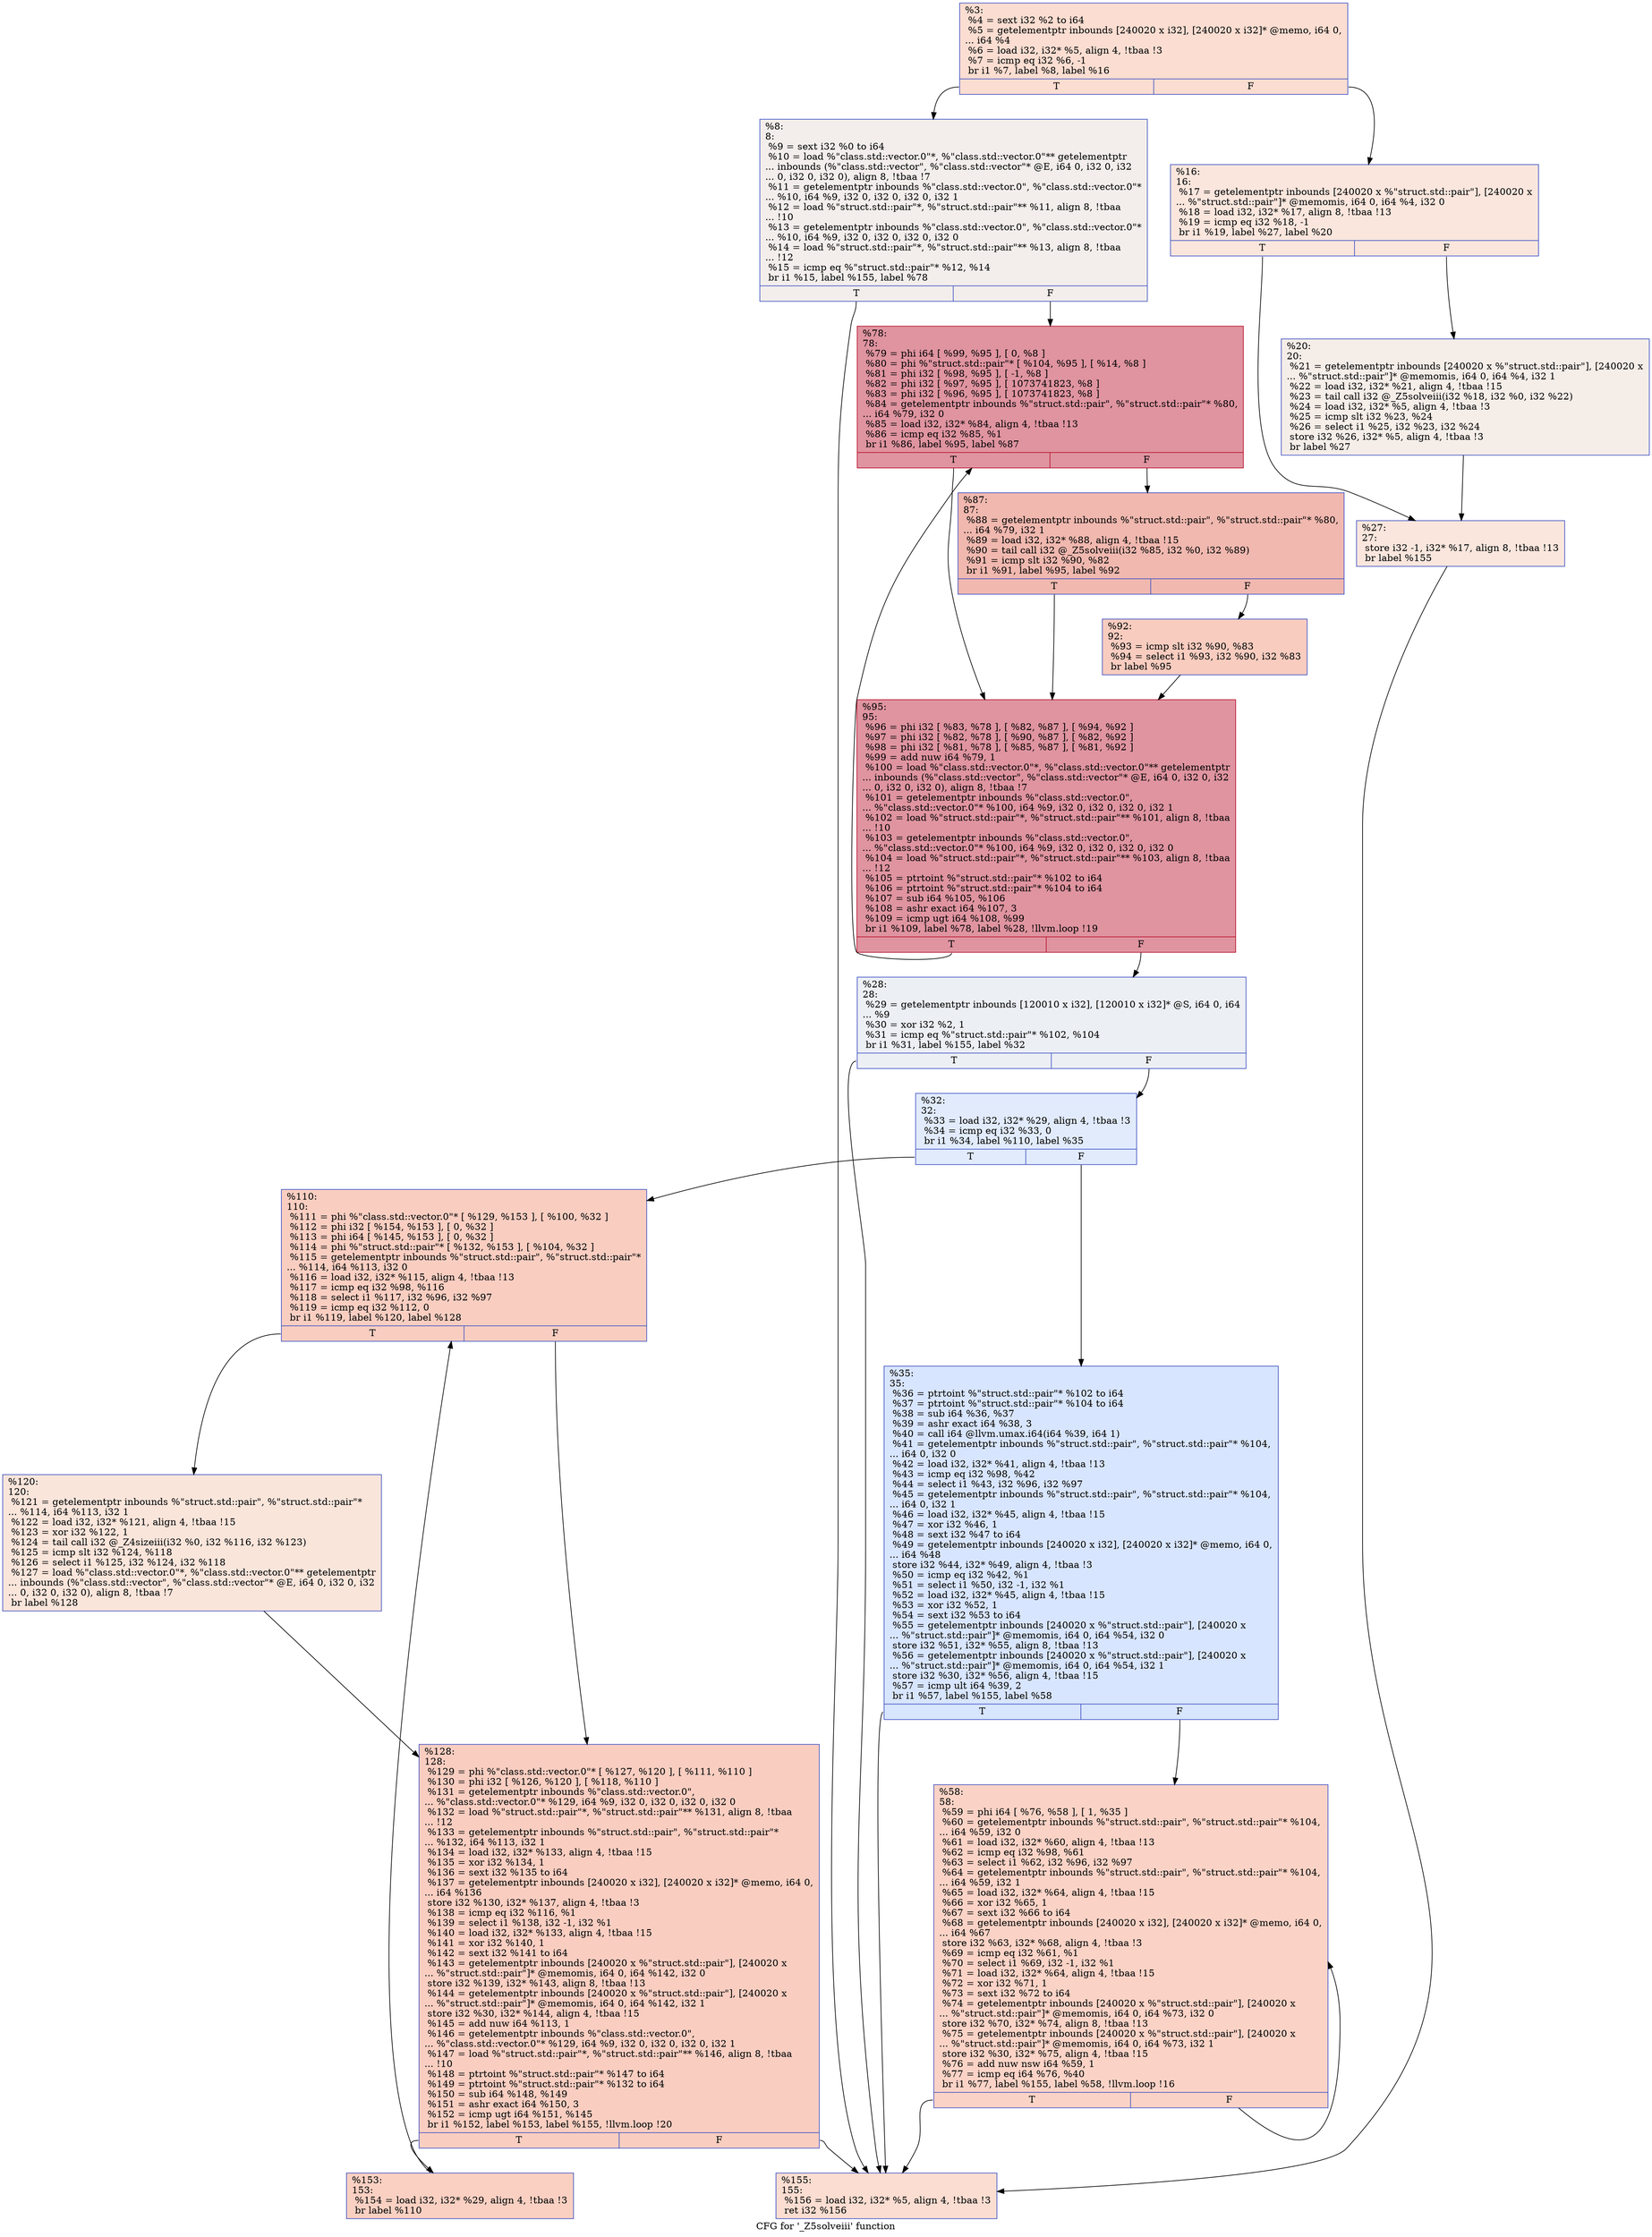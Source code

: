 digraph "CFG for '_Z5solveiii' function" {
	label="CFG for '_Z5solveiii' function";

	Node0x561387115270 [shape=record,color="#3d50c3ff", style=filled, fillcolor="#f7b39670",label="{%3:\l  %4 = sext i32 %2 to i64\l  %5 = getelementptr inbounds [240020 x i32], [240020 x i32]* @memo, i64 0,\l... i64 %4\l  %6 = load i32, i32* %5, align 4, !tbaa !3\l  %7 = icmp eq i32 %6, -1\l  br i1 %7, label %8, label %16\l|{<s0>T|<s1>F}}"];
	Node0x561387115270:s0 -> Node0x561387115540;
	Node0x561387115270:s1 -> Node0x561387115590;
	Node0x561387115540 [shape=record,color="#3d50c3ff", style=filled, fillcolor="#e5d8d170",label="{%8:\l8:                                                \l  %9 = sext i32 %0 to i64\l  %10 = load %\"class.std::vector.0\"*, %\"class.std::vector.0\"** getelementptr\l... inbounds (%\"class.std::vector\", %\"class.std::vector\"* @E, i64 0, i32 0, i32\l... 0, i32 0, i32 0), align 8, !tbaa !7\l  %11 = getelementptr inbounds %\"class.std::vector.0\", %\"class.std::vector.0\"*\l... %10, i64 %9, i32 0, i32 0, i32 0, i32 1\l  %12 = load %\"struct.std::pair\"*, %\"struct.std::pair\"** %11, align 8, !tbaa\l... !10\l  %13 = getelementptr inbounds %\"class.std::vector.0\", %\"class.std::vector.0\"*\l... %10, i64 %9, i32 0, i32 0, i32 0, i32 0\l  %14 = load %\"struct.std::pair\"*, %\"struct.std::pair\"** %13, align 8, !tbaa\l... !12\l  %15 = icmp eq %\"struct.std::pair\"* %12, %14\l  br i1 %15, label %155, label %78\l|{<s0>T|<s1>F}}"];
	Node0x561387115540:s0 -> Node0x561387115330;
	Node0x561387115540:s1 -> Node0x561387115bb0;
	Node0x561387115590 [shape=record,color="#3d50c3ff", style=filled, fillcolor="#f3c7b170",label="{%16:\l16:                                               \l  %17 = getelementptr inbounds [240020 x %\"struct.std::pair\"], [240020 x\l... %\"struct.std::pair\"]* @memomis, i64 0, i64 %4, i32 0\l  %18 = load i32, i32* %17, align 8, !tbaa !13\l  %19 = icmp eq i32 %18, -1\l  br i1 %19, label %27, label %20\l|{<s0>T|<s1>F}}"];
	Node0x561387115590:s0 -> Node0x561387116370;
	Node0x561387115590:s1 -> Node0x5613871163c0;
	Node0x5613871163c0 [shape=record,color="#3d50c3ff", style=filled, fillcolor="#e8d6cc70",label="{%20:\l20:                                               \l  %21 = getelementptr inbounds [240020 x %\"struct.std::pair\"], [240020 x\l... %\"struct.std::pair\"]* @memomis, i64 0, i64 %4, i32 1\l  %22 = load i32, i32* %21, align 4, !tbaa !15\l  %23 = tail call i32 @_Z5solveiii(i32 %18, i32 %0, i32 %22)\l  %24 = load i32, i32* %5, align 4, !tbaa !3\l  %25 = icmp slt i32 %23, %24\l  %26 = select i1 %25, i32 %23, i32 %24\l  store i32 %26, i32* %5, align 4, !tbaa !3\l  br label %27\l}"];
	Node0x5613871163c0 -> Node0x561387116370;
	Node0x561387116370 [shape=record,color="#3d50c3ff", style=filled, fillcolor="#f3c7b170",label="{%27:\l27:                                               \l  store i32 -1, i32* %17, align 8, !tbaa !13\l  br label %155\l}"];
	Node0x561387116370 -> Node0x561387115330;
	Node0x561387116970 [shape=record,color="#3d50c3ff", style=filled, fillcolor="#d4dbe670",label="{%28:\l28:                                               \l  %29 = getelementptr inbounds [120010 x i32], [120010 x i32]* @S, i64 0, i64\l... %9\l  %30 = xor i32 %2, 1\l  %31 = icmp eq %\"struct.std::pair\"* %102, %104\l  br i1 %31, label %155, label %32\l|{<s0>T|<s1>F}}"];
	Node0x561387116970:s0 -> Node0x561387115330;
	Node0x561387116970:s1 -> Node0x561387116bd0;
	Node0x561387116bd0 [shape=record,color="#3d50c3ff", style=filled, fillcolor="#bbd1f870",label="{%32:\l32:                                               \l  %33 = load i32, i32* %29, align 4, !tbaa !3\l  %34 = icmp eq i32 %33, 0\l  br i1 %34, label %110, label %35\l|{<s0>T|<s1>F}}"];
	Node0x561387116bd0:s0 -> Node0x561387116e10;
	Node0x561387116bd0:s1 -> Node0x561387116e60;
	Node0x561387116e60 [shape=record,color="#3d50c3ff", style=filled, fillcolor="#a7c5fe70",label="{%35:\l35:                                               \l  %36 = ptrtoint %\"struct.std::pair\"* %102 to i64\l  %37 = ptrtoint %\"struct.std::pair\"* %104 to i64\l  %38 = sub i64 %36, %37\l  %39 = ashr exact i64 %38, 3\l  %40 = call i64 @llvm.umax.i64(i64 %39, i64 1)\l  %41 = getelementptr inbounds %\"struct.std::pair\", %\"struct.std::pair\"* %104,\l... i64 0, i32 0\l  %42 = load i32, i32* %41, align 4, !tbaa !13\l  %43 = icmp eq i32 %98, %42\l  %44 = select i1 %43, i32 %96, i32 %97\l  %45 = getelementptr inbounds %\"struct.std::pair\", %\"struct.std::pair\"* %104,\l... i64 0, i32 1\l  %46 = load i32, i32* %45, align 4, !tbaa !15\l  %47 = xor i32 %46, 1\l  %48 = sext i32 %47 to i64\l  %49 = getelementptr inbounds [240020 x i32], [240020 x i32]* @memo, i64 0,\l... i64 %48\l  store i32 %44, i32* %49, align 4, !tbaa !3\l  %50 = icmp eq i32 %42, %1\l  %51 = select i1 %50, i32 -1, i32 %1\l  %52 = load i32, i32* %45, align 4, !tbaa !15\l  %53 = xor i32 %52, 1\l  %54 = sext i32 %53 to i64\l  %55 = getelementptr inbounds [240020 x %\"struct.std::pair\"], [240020 x\l... %\"struct.std::pair\"]* @memomis, i64 0, i64 %54, i32 0\l  store i32 %51, i32* %55, align 8, !tbaa !13\l  %56 = getelementptr inbounds [240020 x %\"struct.std::pair\"], [240020 x\l... %\"struct.std::pair\"]* @memomis, i64 0, i64 %54, i32 1\l  store i32 %30, i32* %56, align 4, !tbaa !15\l  %57 = icmp ult i64 %39, 2\l  br i1 %57, label %155, label %58\l|{<s0>T|<s1>F}}"];
	Node0x561387116e60:s0 -> Node0x561387115330;
	Node0x561387116e60:s1 -> Node0x561387117f60;
	Node0x561387117f60 [shape=record,color="#3d50c3ff", style=filled, fillcolor="#f59c7d70",label="{%58:\l58:                                               \l  %59 = phi i64 [ %76, %58 ], [ 1, %35 ]\l  %60 = getelementptr inbounds %\"struct.std::pair\", %\"struct.std::pair\"* %104,\l... i64 %59, i32 0\l  %61 = load i32, i32* %60, align 4, !tbaa !13\l  %62 = icmp eq i32 %98, %61\l  %63 = select i1 %62, i32 %96, i32 %97\l  %64 = getelementptr inbounds %\"struct.std::pair\", %\"struct.std::pair\"* %104,\l... i64 %59, i32 1\l  %65 = load i32, i32* %64, align 4, !tbaa !15\l  %66 = xor i32 %65, 1\l  %67 = sext i32 %66 to i64\l  %68 = getelementptr inbounds [240020 x i32], [240020 x i32]* @memo, i64 0,\l... i64 %67\l  store i32 %63, i32* %68, align 4, !tbaa !3\l  %69 = icmp eq i32 %61, %1\l  %70 = select i1 %69, i32 -1, i32 %1\l  %71 = load i32, i32* %64, align 4, !tbaa !15\l  %72 = xor i32 %71, 1\l  %73 = sext i32 %72 to i64\l  %74 = getelementptr inbounds [240020 x %\"struct.std::pair\"], [240020 x\l... %\"struct.std::pair\"]* @memomis, i64 0, i64 %73, i32 0\l  store i32 %70, i32* %74, align 8, !tbaa !13\l  %75 = getelementptr inbounds [240020 x %\"struct.std::pair\"], [240020 x\l... %\"struct.std::pair\"]* @memomis, i64 0, i64 %73, i32 1\l  store i32 %30, i32* %75, align 4, !tbaa !15\l  %76 = add nuw nsw i64 %59, 1\l  %77 = icmp eq i64 %76, %40\l  br i1 %77, label %155, label %58, !llvm.loop !16\l|{<s0>T|<s1>F}}"];
	Node0x561387117f60:s0 -> Node0x561387115330;
	Node0x561387117f60:s1 -> Node0x561387117f60;
	Node0x561387115bb0 [shape=record,color="#b70d28ff", style=filled, fillcolor="#b70d2870",label="{%78:\l78:                                               \l  %79 = phi i64 [ %99, %95 ], [ 0, %8 ]\l  %80 = phi %\"struct.std::pair\"* [ %104, %95 ], [ %14, %8 ]\l  %81 = phi i32 [ %98, %95 ], [ -1, %8 ]\l  %82 = phi i32 [ %97, %95 ], [ 1073741823, %8 ]\l  %83 = phi i32 [ %96, %95 ], [ 1073741823, %8 ]\l  %84 = getelementptr inbounds %\"struct.std::pair\", %\"struct.std::pair\"* %80,\l... i64 %79, i32 0\l  %85 = load i32, i32* %84, align 4, !tbaa !13\l  %86 = icmp eq i32 %85, %1\l  br i1 %86, label %95, label %87\l|{<s0>T|<s1>F}}"];
	Node0x561387115bb0:s0 -> Node0x561387118f90;
	Node0x561387115bb0:s1 -> Node0x561387119580;
	Node0x561387119580 [shape=record,color="#3d50c3ff", style=filled, fillcolor="#dc5d4a70",label="{%87:\l87:                                               \l  %88 = getelementptr inbounds %\"struct.std::pair\", %\"struct.std::pair\"* %80,\l... i64 %79, i32 1\l  %89 = load i32, i32* %88, align 4, !tbaa !15\l  %90 = tail call i32 @_Z5solveiii(i32 %85, i32 %0, i32 %89)\l  %91 = icmp slt i32 %90, %82\l  br i1 %91, label %95, label %92\l|{<s0>T|<s1>F}}"];
	Node0x561387119580:s0 -> Node0x561387118f90;
	Node0x561387119580:s1 -> Node0x561387119a00;
	Node0x561387119a00 [shape=record,color="#3d50c3ff", style=filled, fillcolor="#f08b6e70",label="{%92:\l92:                                               \l  %93 = icmp slt i32 %90, %83\l  %94 = select i1 %93, i32 %90, i32 %83\l  br label %95\l}"];
	Node0x561387119a00 -> Node0x561387118f90;
	Node0x561387118f90 [shape=record,color="#b70d28ff", style=filled, fillcolor="#b70d2870",label="{%95:\l95:                                               \l  %96 = phi i32 [ %83, %78 ], [ %82, %87 ], [ %94, %92 ]\l  %97 = phi i32 [ %82, %78 ], [ %90, %87 ], [ %82, %92 ]\l  %98 = phi i32 [ %81, %78 ], [ %85, %87 ], [ %81, %92 ]\l  %99 = add nuw i64 %79, 1\l  %100 = load %\"class.std::vector.0\"*, %\"class.std::vector.0\"** getelementptr\l... inbounds (%\"class.std::vector\", %\"class.std::vector\"* @E, i64 0, i32 0, i32\l... 0, i32 0, i32 0), align 8, !tbaa !7\l  %101 = getelementptr inbounds %\"class.std::vector.0\",\l... %\"class.std::vector.0\"* %100, i64 %9, i32 0, i32 0, i32 0, i32 1\l  %102 = load %\"struct.std::pair\"*, %\"struct.std::pair\"** %101, align 8, !tbaa\l... !10\l  %103 = getelementptr inbounds %\"class.std::vector.0\",\l... %\"class.std::vector.0\"* %100, i64 %9, i32 0, i32 0, i32 0, i32 0\l  %104 = load %\"struct.std::pair\"*, %\"struct.std::pair\"** %103, align 8, !tbaa\l... !12\l  %105 = ptrtoint %\"struct.std::pair\"* %102 to i64\l  %106 = ptrtoint %\"struct.std::pair\"* %104 to i64\l  %107 = sub i64 %105, %106\l  %108 = ashr exact i64 %107, 3\l  %109 = icmp ugt i64 %108, %99\l  br i1 %109, label %78, label %28, !llvm.loop !19\l|{<s0>T|<s1>F}}"];
	Node0x561387118f90:s0 -> Node0x561387115bb0;
	Node0x561387118f90:s1 -> Node0x561387116970;
	Node0x561387116e10 [shape=record,color="#3d50c3ff", style=filled, fillcolor="#f2907270",label="{%110:\l110:                                              \l  %111 = phi %\"class.std::vector.0\"* [ %129, %153 ], [ %100, %32 ]\l  %112 = phi i32 [ %154, %153 ], [ 0, %32 ]\l  %113 = phi i64 [ %145, %153 ], [ 0, %32 ]\l  %114 = phi %\"struct.std::pair\"* [ %132, %153 ], [ %104, %32 ]\l  %115 = getelementptr inbounds %\"struct.std::pair\", %\"struct.std::pair\"*\l... %114, i64 %113, i32 0\l  %116 = load i32, i32* %115, align 4, !tbaa !13\l  %117 = icmp eq i32 %98, %116\l  %118 = select i1 %117, i32 %96, i32 %97\l  %119 = icmp eq i32 %112, 0\l  br i1 %119, label %120, label %128\l|{<s0>T|<s1>F}}"];
	Node0x561387116e10:s0 -> Node0x56138710dd70;
	Node0x561387116e10:s1 -> Node0x56138711b790;
	Node0x56138710dd70 [shape=record,color="#3d50c3ff", style=filled, fillcolor="#f4c5ad70",label="{%120:\l120:                                              \l  %121 = getelementptr inbounds %\"struct.std::pair\", %\"struct.std::pair\"*\l... %114, i64 %113, i32 1\l  %122 = load i32, i32* %121, align 4, !tbaa !15\l  %123 = xor i32 %122, 1\l  %124 = tail call i32 @_Z4sizeiii(i32 %0, i32 %116, i32 %123)\l  %125 = icmp slt i32 %124, %118\l  %126 = select i1 %125, i32 %124, i32 %118\l  %127 = load %\"class.std::vector.0\"*, %\"class.std::vector.0\"** getelementptr\l... inbounds (%\"class.std::vector\", %\"class.std::vector\"* @E, i64 0, i32 0, i32\l... 0, i32 0, i32 0), align 8, !tbaa !7\l  br label %128\l}"];
	Node0x56138710dd70 -> Node0x56138711b790;
	Node0x56138711b790 [shape=record,color="#3d50c3ff", style=filled, fillcolor="#f2907270",label="{%128:\l128:                                              \l  %129 = phi %\"class.std::vector.0\"* [ %127, %120 ], [ %111, %110 ]\l  %130 = phi i32 [ %126, %120 ], [ %118, %110 ]\l  %131 = getelementptr inbounds %\"class.std::vector.0\",\l... %\"class.std::vector.0\"* %129, i64 %9, i32 0, i32 0, i32 0, i32 0\l  %132 = load %\"struct.std::pair\"*, %\"struct.std::pair\"** %131, align 8, !tbaa\l... !12\l  %133 = getelementptr inbounds %\"struct.std::pair\", %\"struct.std::pair\"*\l... %132, i64 %113, i32 1\l  %134 = load i32, i32* %133, align 4, !tbaa !15\l  %135 = xor i32 %134, 1\l  %136 = sext i32 %135 to i64\l  %137 = getelementptr inbounds [240020 x i32], [240020 x i32]* @memo, i64 0,\l... i64 %136\l  store i32 %130, i32* %137, align 4, !tbaa !3\l  %138 = icmp eq i32 %116, %1\l  %139 = select i1 %138, i32 -1, i32 %1\l  %140 = load i32, i32* %133, align 4, !tbaa !15\l  %141 = xor i32 %140, 1\l  %142 = sext i32 %141 to i64\l  %143 = getelementptr inbounds [240020 x %\"struct.std::pair\"], [240020 x\l... %\"struct.std::pair\"]* @memomis, i64 0, i64 %142, i32 0\l  store i32 %139, i32* %143, align 8, !tbaa !13\l  %144 = getelementptr inbounds [240020 x %\"struct.std::pair\"], [240020 x\l... %\"struct.std::pair\"]* @memomis, i64 0, i64 %142, i32 1\l  store i32 %30, i32* %144, align 4, !tbaa !15\l  %145 = add nuw i64 %113, 1\l  %146 = getelementptr inbounds %\"class.std::vector.0\",\l... %\"class.std::vector.0\"* %129, i64 %9, i32 0, i32 0, i32 0, i32 1\l  %147 = load %\"struct.std::pair\"*, %\"struct.std::pair\"** %146, align 8, !tbaa\l... !10\l  %148 = ptrtoint %\"struct.std::pair\"* %147 to i64\l  %149 = ptrtoint %\"struct.std::pair\"* %132 to i64\l  %150 = sub i64 %148, %149\l  %151 = ashr exact i64 %150, 3\l  %152 = icmp ugt i64 %151, %145\l  br i1 %152, label %153, label %155, !llvm.loop !20\l|{<s0>T|<s1>F}}"];
	Node0x56138711b790:s0 -> Node0x56138710d930;
	Node0x56138711b790:s1 -> Node0x561387115330;
	Node0x56138710d930 [shape=record,color="#3d50c3ff", style=filled, fillcolor="#f3947570",label="{%153:\l153:                                              \l  %154 = load i32, i32* %29, align 4, !tbaa !3\l  br label %110\l}"];
	Node0x56138710d930 -> Node0x561387116e10;
	Node0x561387115330 [shape=record,color="#3d50c3ff", style=filled, fillcolor="#f7b39670",label="{%155:\l155:                                              \l  %156 = load i32, i32* %5, align 4, !tbaa !3\l  ret i32 %156\l}"];
}
